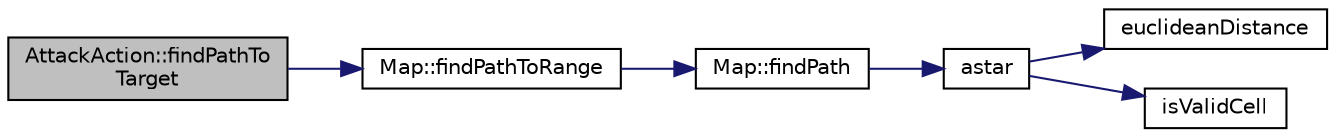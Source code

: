 digraph "AttackAction::findPathToTarget"
{
 // LATEX_PDF_SIZE
  edge [fontname="Helvetica",fontsize="10",labelfontname="Helvetica",labelfontsize="10"];
  node [fontname="Helvetica",fontsize="10",shape=record];
  rankdir="LR";
  Node1 [label="AttackAction::findPathTo\lTarget",height=0.2,width=0.4,color="black", fillcolor="grey75", style="filled", fontcolor="black",tooltip="Finds a path to the target."];
  Node1 -> Node2 [color="midnightblue",fontsize="10",style="solid",fontname="Helvetica"];
  Node2 [label="Map::findPathToRange",height=0.2,width=0.4,color="black", fillcolor="white", style="filled",URL="$classMap.html#a48f0a9b97e0a95978934a0a99f63ee28",tooltip="Finds a path to some locations range. Can be used, for example, if the attack target is not in range,..."];
  Node2 -> Node3 [color="midnightblue",fontsize="10",style="solid",fontname="Helvetica"];
  Node3 [label="Map::findPath",height=0.2,width=0.4,color="black", fillcolor="white", style="filled",URL="$classMap.html#a693fa7c9f08dfb26f74afce62d795b59",tooltip="Finds a path from start to end."];
  Node3 -> Node4 [color="midnightblue",fontsize="10",style="solid",fontname="Helvetica"];
  Node4 [label="astar",height=0.2,width=0.4,color="black", fillcolor="white", style="filled",URL="$server_2src_2world_2Utils_8cpp.html#ac2a70af5436b8b68792d3d467a42cc98",tooltip="A-star algorithm made to work with the access map format. Allows diagonal movement and has a heuristi..."];
  Node4 -> Node5 [color="midnightblue",fontsize="10",style="solid",fontname="Helvetica"];
  Node5 [label="euclideanDistance",height=0.2,width=0.4,color="black", fillcolor="white", style="filled",URL="$server_2src_2world_2Utils_8cpp.html#a301851ebbe7e47130cde965d54a9b220",tooltip="Calculate the euclidean distance between two points."];
  Node4 -> Node6 [color="midnightblue",fontsize="10",style="solid",fontname="Helvetica"];
  Node6 [label="isValidCell",height=0.2,width=0.4,color="black", fillcolor="white", style="filled",URL="$server_2src_2world_2Utils_8cpp.html#a1e58627f4f02de892dd1d1931b08243f",tooltip="Check if cell is valid and accessible from given direction."];
}
